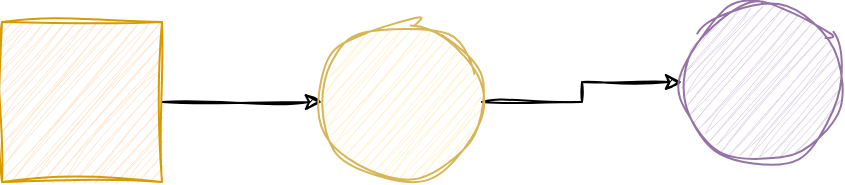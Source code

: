 <mxfile version="22.1.18" type="github">
  <diagram id="0" name="第 1 页">
    <mxGraphModel dx="1050" dy="557" grid="1" gridSize="10" guides="1" tooltips="1" connect="1" arrows="1" fold="1" page="1" pageScale="1" pageWidth="827" pageHeight="1169" math="0" shadow="0">
      <root>
        <mxCell id="0" />
        <mxCell id="1" parent="0" />
        <mxCell id="nNgI7MCHI5-iJCyiZyrx-2" value="" style="edgeStyle=orthogonalEdgeStyle;rounded=0;orthogonalLoop=1;jettySize=auto;html=1;sketch=1;curveFitting=1;jiggle=2;" parent="1" source="qIDMCpLu1RHaE6mMSYyA-1" target="nNgI7MCHI5-iJCyiZyrx-1" edge="1">
          <mxGeometry relative="1" as="geometry" />
        </mxCell>
        <mxCell id="qIDMCpLu1RHaE6mMSYyA-1" value="" style="whiteSpace=wrap;html=1;aspect=fixed;sketch=1;curveFitting=1;jiggle=2;fillColor=#ffe6cc;strokeColor=#d79b00;" parent="1" vertex="1">
          <mxGeometry x="60" y="150" width="80" height="80" as="geometry" />
        </mxCell>
        <mxCell id="nNgI7MCHI5-iJCyiZyrx-4" value="" style="edgeStyle=orthogonalEdgeStyle;rounded=0;orthogonalLoop=1;jettySize=auto;html=1;sketch=1;curveFitting=1;jiggle=2;" parent="1" source="nNgI7MCHI5-iJCyiZyrx-1" target="nNgI7MCHI5-iJCyiZyrx-3" edge="1">
          <mxGeometry relative="1" as="geometry" />
        </mxCell>
        <mxCell id="nNgI7MCHI5-iJCyiZyrx-1" value="" style="ellipse;whiteSpace=wrap;html=1;sketch=1;curveFitting=1;jiggle=2;fillColor=#fff2cc;strokeColor=#d6b656;" parent="1" vertex="1">
          <mxGeometry x="220" y="150" width="80" height="80" as="geometry" />
        </mxCell>
        <mxCell id="nNgI7MCHI5-iJCyiZyrx-3" value="" style="ellipse;whiteSpace=wrap;html=1;sketch=1;curveFitting=1;jiggle=2;fillColor=#e1d5e7;strokeColor=#9673a6;" parent="1" vertex="1">
          <mxGeometry x="400" y="140" width="80" height="80" as="geometry" />
        </mxCell>
      </root>
    </mxGraphModel>
  </diagram>
</mxfile>
